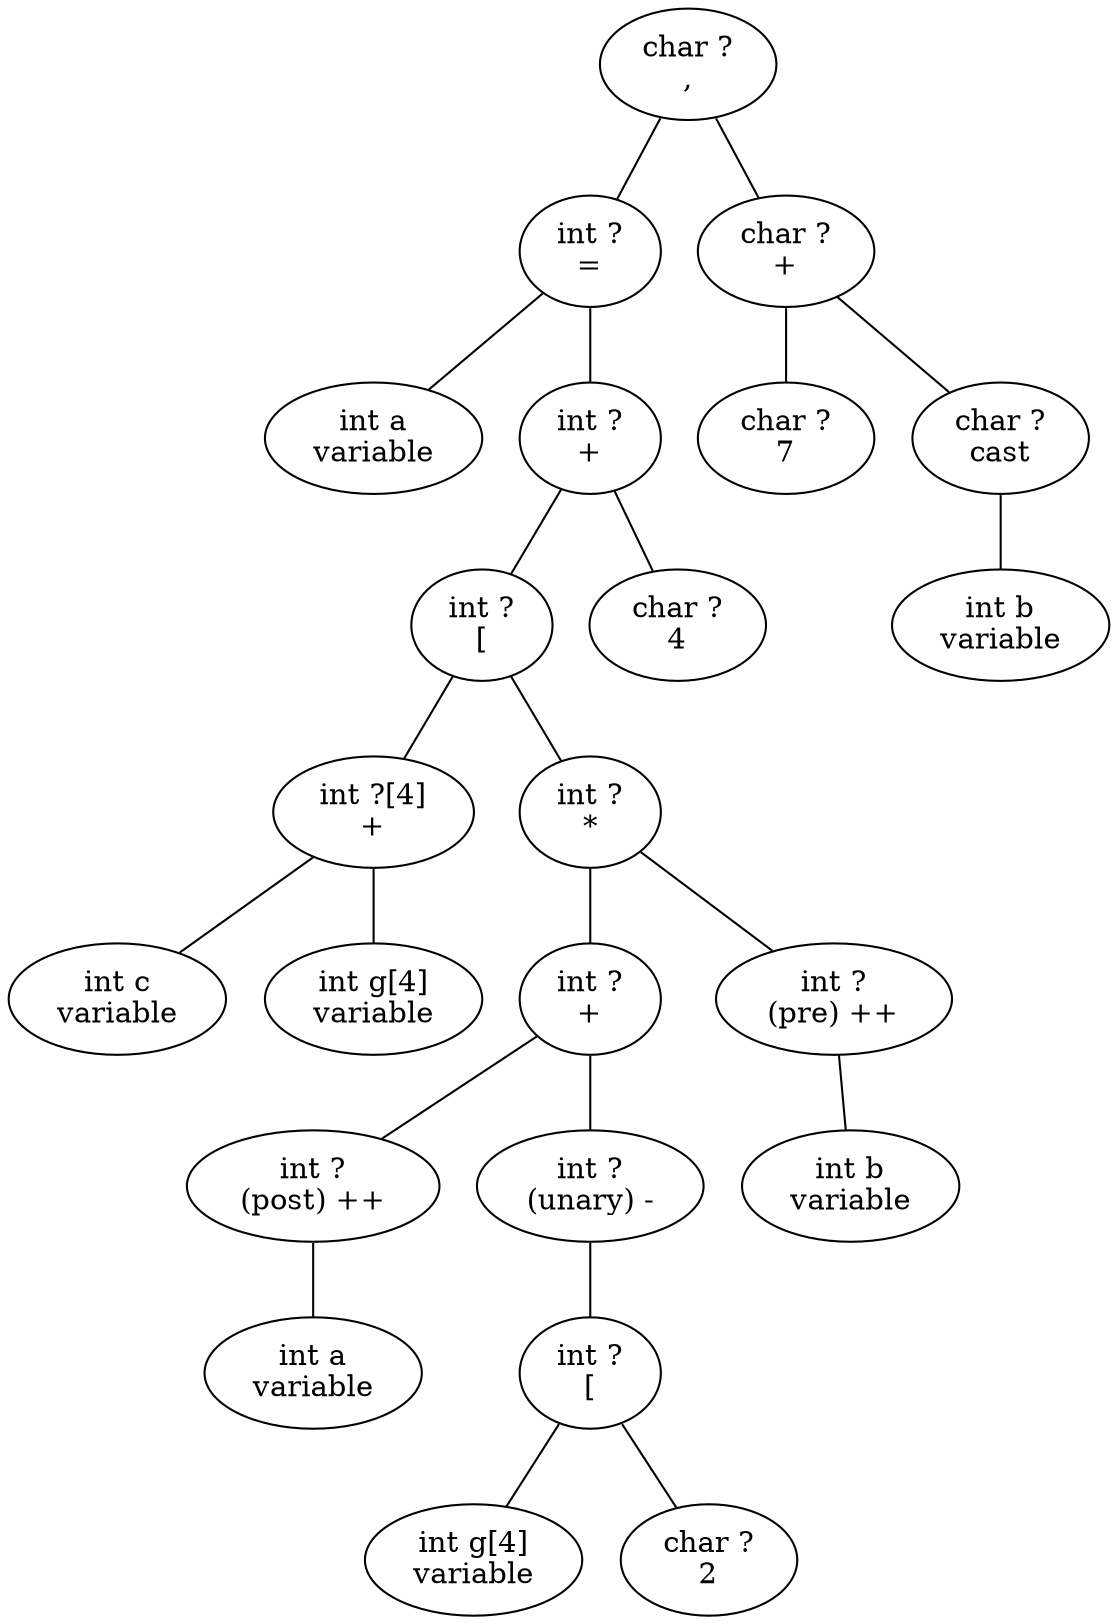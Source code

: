 graph expression_tree {
"26419" [label="char ?\n,"];
"26419" -- "26098";
"26419" -- "26371";
"26098" [label="int ?\n="];
"26098" -- "25282";
"26098" -- "26050";
"25282" [label="int a\nvariable"];
"26050" [label="int ?\n+"];
"26050" -- "25954";
"26050" -- "26002";
"25954" [label="int ?\n["];
"25954" -- "25426";
"25954" -- "25906";
"25426" [label="int ?[4]\n+"];
"25426" -- "25330";
"25426" -- "25378";
"25330" [label="int c\nvariable"];
"25378" [label="int g[4]\nvariable"];
"25906" [label="int ?\n*"];
"25906" -- "25762";
"25906" -- "25858";
"25762" [label="int ?\n+"];
"25762" -- "25522";
"25762" -- "25714";
"25522" [label="int ?\n(post) ++"];
"25522" -- "25474";
"25474" [label="int a\nvariable"];
"25714" [label="int ?\n(unary) -"];
"25714" -- "25666";
"25666" [label="int ?\n["];
"25666" -- "25570";
"25666" -- "25618";
"25570" [label="int g[4]\nvariable"];
"25618" [label="char ?\n2"];
"25858" [label="int ?\n(pre) ++"];
"25858" -- "25810";
"25810" [label="int b\nvariable"];
"26002" [label="char ?\n4"];
"26371" [label="char ?\n+"];
"26371" -- "26146";
"26371" -- "26323";
"26146" [label="char ?\n7"];
"26323" [label="char ?\ncast"];
"26323" -- "26275";
"26275" [label="int b\nvariable"];
}